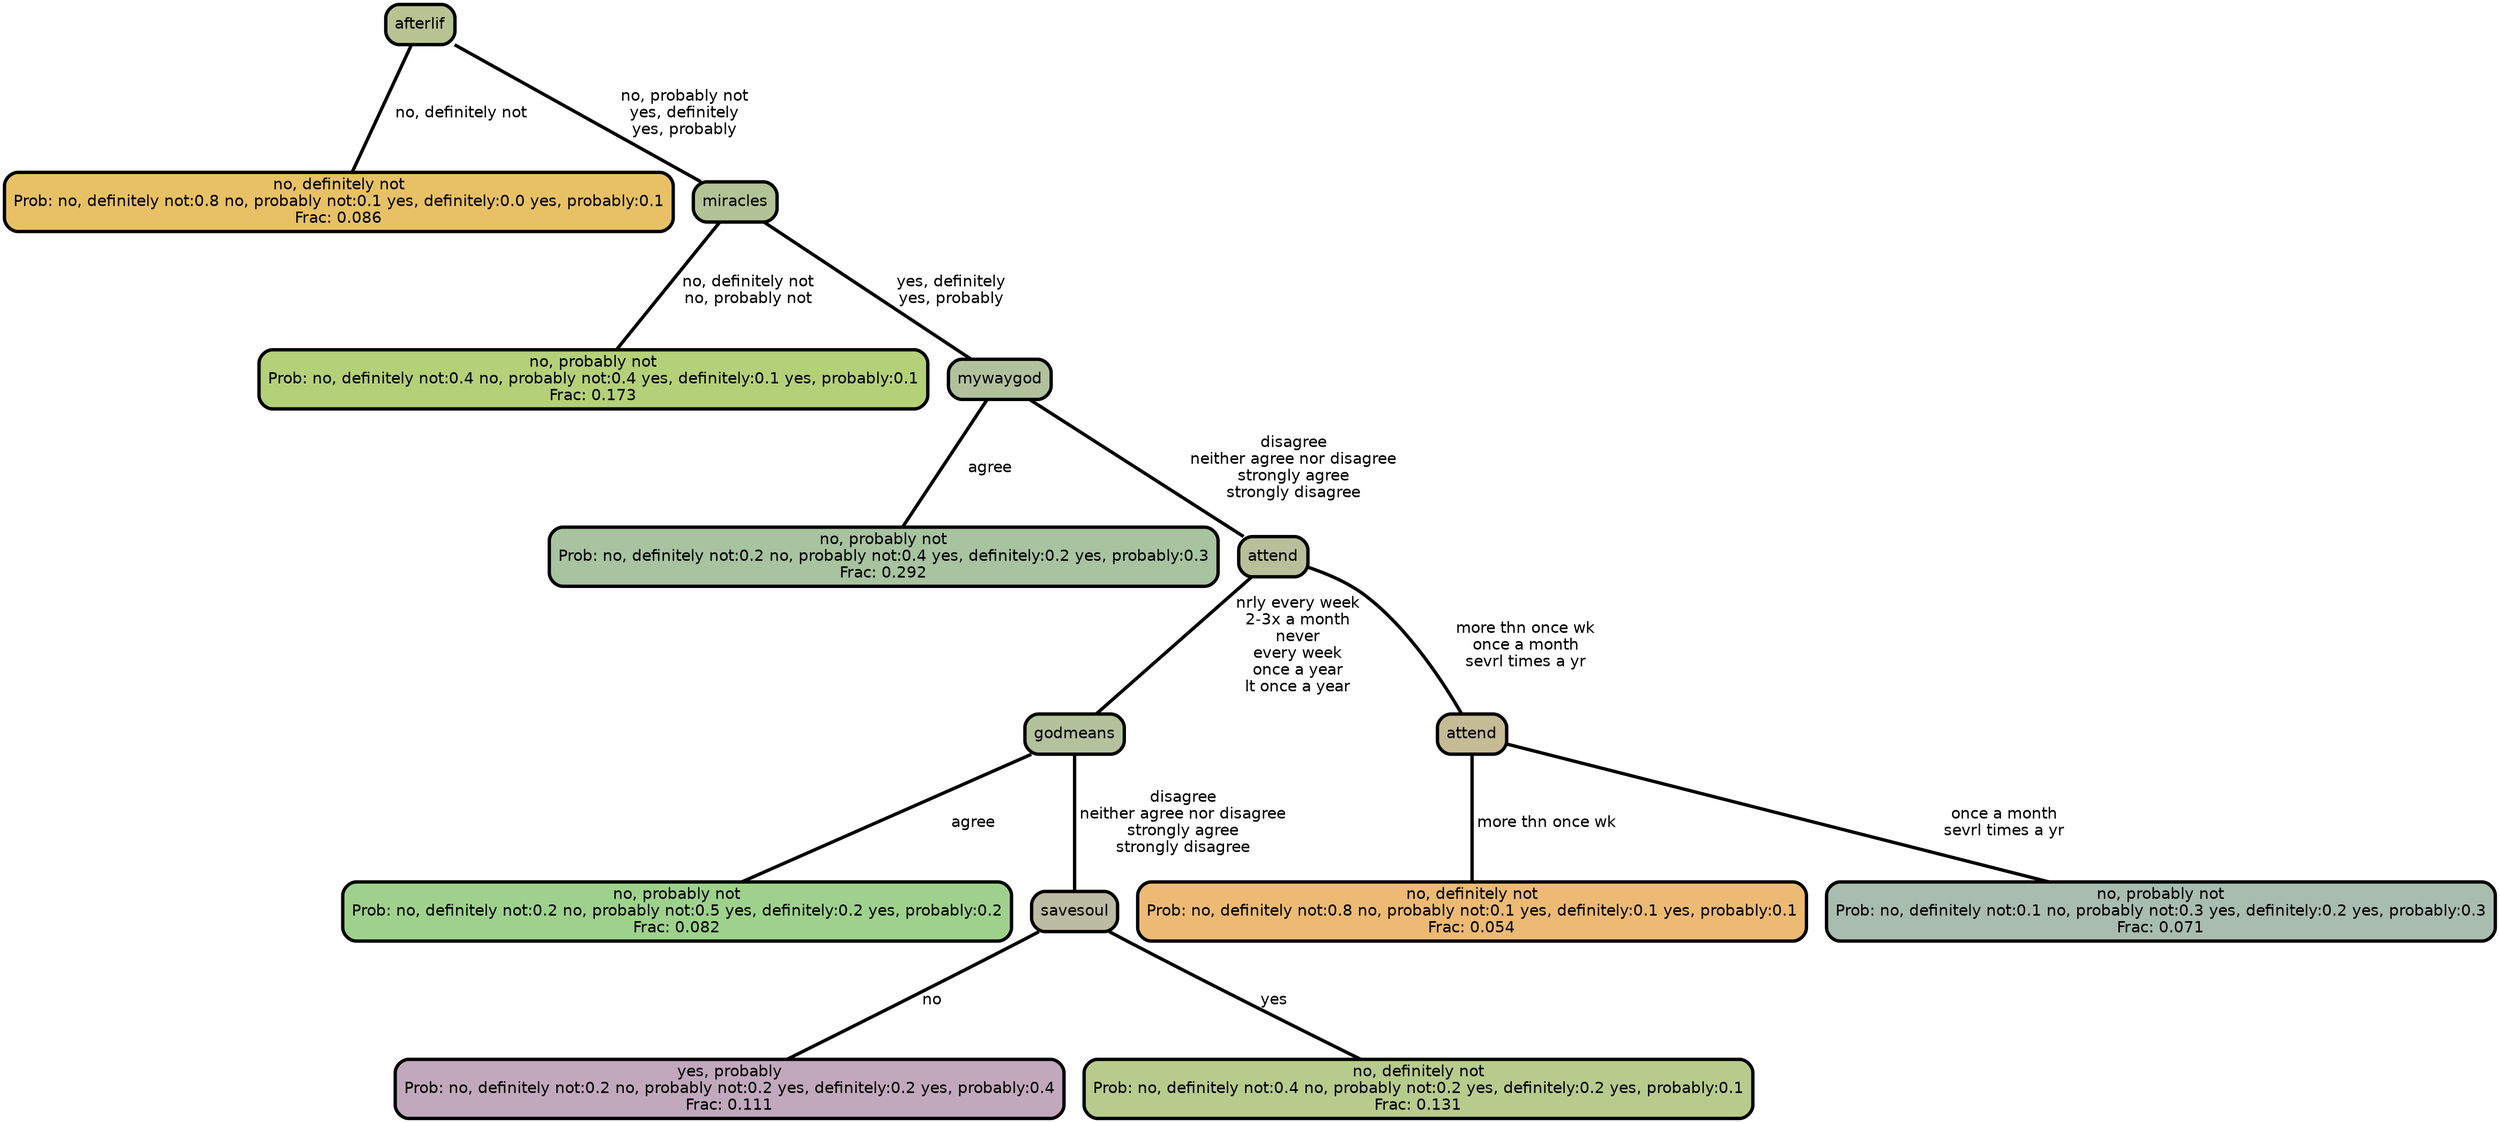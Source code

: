 graph Tree {
node [shape=box, style="filled, rounded",color="black",penwidth="3",fontcolor="black",                 fontname=helvetica] ;
graph [ranksep="0 equally", splines=straight,                 bgcolor=transparent, dpi=200] ;
edge [fontname=helvetica, color=black] ;
0 [label="no, definitely not
Prob: no, definitely not:0.8 no, probably not:0.1 yes, definitely:0.0 yes, probably:0.1
Frac: 0.086", fillcolor="#e8c165"] ;
1 [label="afterlif", fillcolor="#b7c392"] ;
2 [label="no, probably not
Prob: no, definitely not:0.4 no, probably not:0.4 yes, definitely:0.1 yes, probably:0.1
Frac: 0.173", fillcolor="#b4d078"] ;
3 [label="miracles", fillcolor="#b2c396"] ;
4 [label="no, probably not
Prob: no, definitely not:0.2 no, probably not:0.4 yes, definitely:0.2 yes, probably:0.3
Frac: 0.292", fillcolor="#a7c3a0"] ;
5 [label="mywaygod", fillcolor="#b2c19d"] ;
6 [label="no, probably not
Prob: no, definitely not:0.2 no, probably not:0.5 yes, definitely:0.2 yes, probably:0.2
Frac: 0.082", fillcolor="#9ed28c"] ;
7 [label="godmeans", fillcolor="#b4c19d"] ;
8 [label="yes, probably
Prob: no, definitely not:0.2 no, probably not:0.2 yes, definitely:0.2 yes, probably:0.4
Frac: 0.111", fillcolor="#c1a8bd"] ;
9 [label="savesoul", fillcolor="#bcbba3"] ;
10 [label="no, definitely not
Prob: no, definitely not:0.4 no, probably not:0.2 yes, definitely:0.2 yes, probably:0.1
Frac: 0.131", fillcolor="#b7cb8d"] ;
11 [label="attend", fillcolor="#b9bf9b"] ;
12 [label="no, definitely not
Prob: no, definitely not:0.8 no, probably not:0.1 yes, definitely:0.1 yes, probably:0.1
Frac: 0.054", fillcolor="#ecba73"] ;
13 [label="attend", fillcolor="#c5bb95"] ;
14 [label="no, probably not
Prob: no, definitely not:0.1 no, probably not:0.3 yes, definitely:0.2 yes, probably:0.3
Frac: 0.071", fillcolor="#a8bcb0"] ;
1 -- 0 [label=" no, definitely not",penwidth=3] ;
1 -- 3 [label=" no, probably not\n yes, definitely\n yes, probably",penwidth=3] ;
3 -- 2 [label=" no, definitely not\n no, probably not",penwidth=3] ;
3 -- 5 [label=" yes, definitely\n yes, probably",penwidth=3] ;
5 -- 4 [label=" agree",penwidth=3] ;
5 -- 11 [label=" disagree\n neither agree nor disagree\n strongly agree\n strongly disagree",penwidth=3] ;
7 -- 6 [label=" agree",penwidth=3] ;
7 -- 9 [label=" disagree\n neither agree nor disagree\n strongly agree\n strongly disagree",penwidth=3] ;
9 -- 8 [label=" no",penwidth=3] ;
9 -- 10 [label=" yes",penwidth=3] ;
11 -- 7 [label=" nrly every week\n 2-3x a month\n never\n every week\n once a year\n lt once a year",penwidth=3] ;
11 -- 13 [label=" more thn once wk\n once a month\n sevrl times a yr",penwidth=3] ;
13 -- 12 [label=" more thn once wk",penwidth=3] ;
13 -- 14 [label=" once a month\n sevrl times a yr",penwidth=3] ;
{rank = same;}}